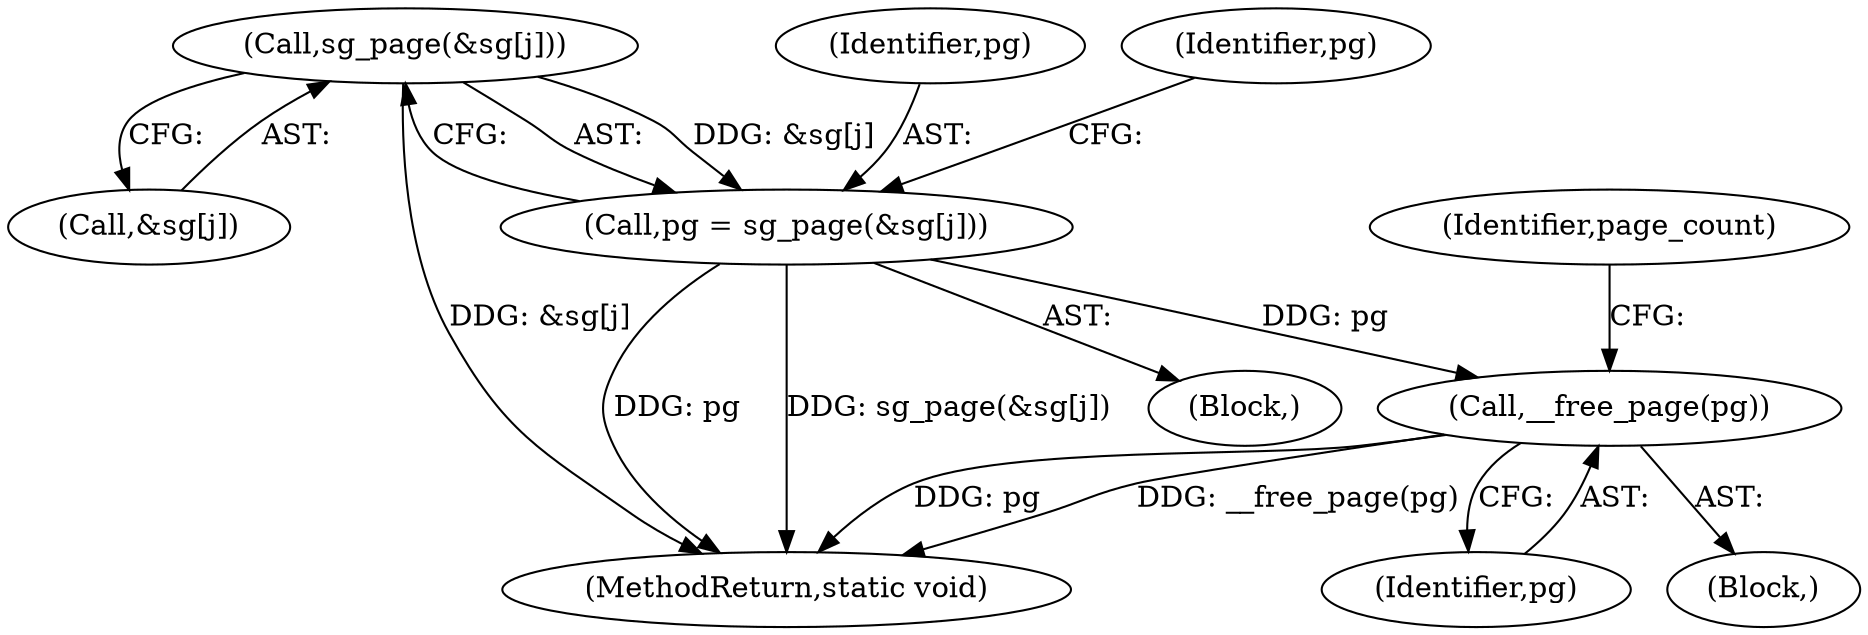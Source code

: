digraph "0_linux_4442dc8a92b8f9ad8ee9e7f8438f4c04c03a22dc_0@array" {
"1000167" [label="(Call,sg_page(&sg[j]))"];
"1000165" [label="(Call,pg = sg_page(&sg[j]))"];
"1000175" [label="(Call,__free_page(pg))"];
"1000165" [label="(Call,pg = sg_page(&sg[j]))"];
"1000166" [label="(Identifier,pg)"];
"1000164" [label="(Block,)"];
"1000178" [label="(Identifier,page_count)"];
"1000173" [label="(Identifier,pg)"];
"1000176" [label="(Identifier,pg)"];
"1000175" [label="(Call,__free_page(pg))"];
"1000168" [label="(Call,&sg[j])"];
"1000212" [label="(MethodReturn,static void)"];
"1000167" [label="(Call,sg_page(&sg[j]))"];
"1000174" [label="(Block,)"];
"1000167" -> "1000165"  [label="AST: "];
"1000167" -> "1000168"  [label="CFG: "];
"1000168" -> "1000167"  [label="AST: "];
"1000165" -> "1000167"  [label="CFG: "];
"1000167" -> "1000212"  [label="DDG: &sg[j]"];
"1000167" -> "1000165"  [label="DDG: &sg[j]"];
"1000165" -> "1000164"  [label="AST: "];
"1000166" -> "1000165"  [label="AST: "];
"1000173" -> "1000165"  [label="CFG: "];
"1000165" -> "1000212"  [label="DDG: pg"];
"1000165" -> "1000212"  [label="DDG: sg_page(&sg[j])"];
"1000165" -> "1000175"  [label="DDG: pg"];
"1000175" -> "1000174"  [label="AST: "];
"1000175" -> "1000176"  [label="CFG: "];
"1000176" -> "1000175"  [label="AST: "];
"1000178" -> "1000175"  [label="CFG: "];
"1000175" -> "1000212"  [label="DDG: pg"];
"1000175" -> "1000212"  [label="DDG: __free_page(pg)"];
}
